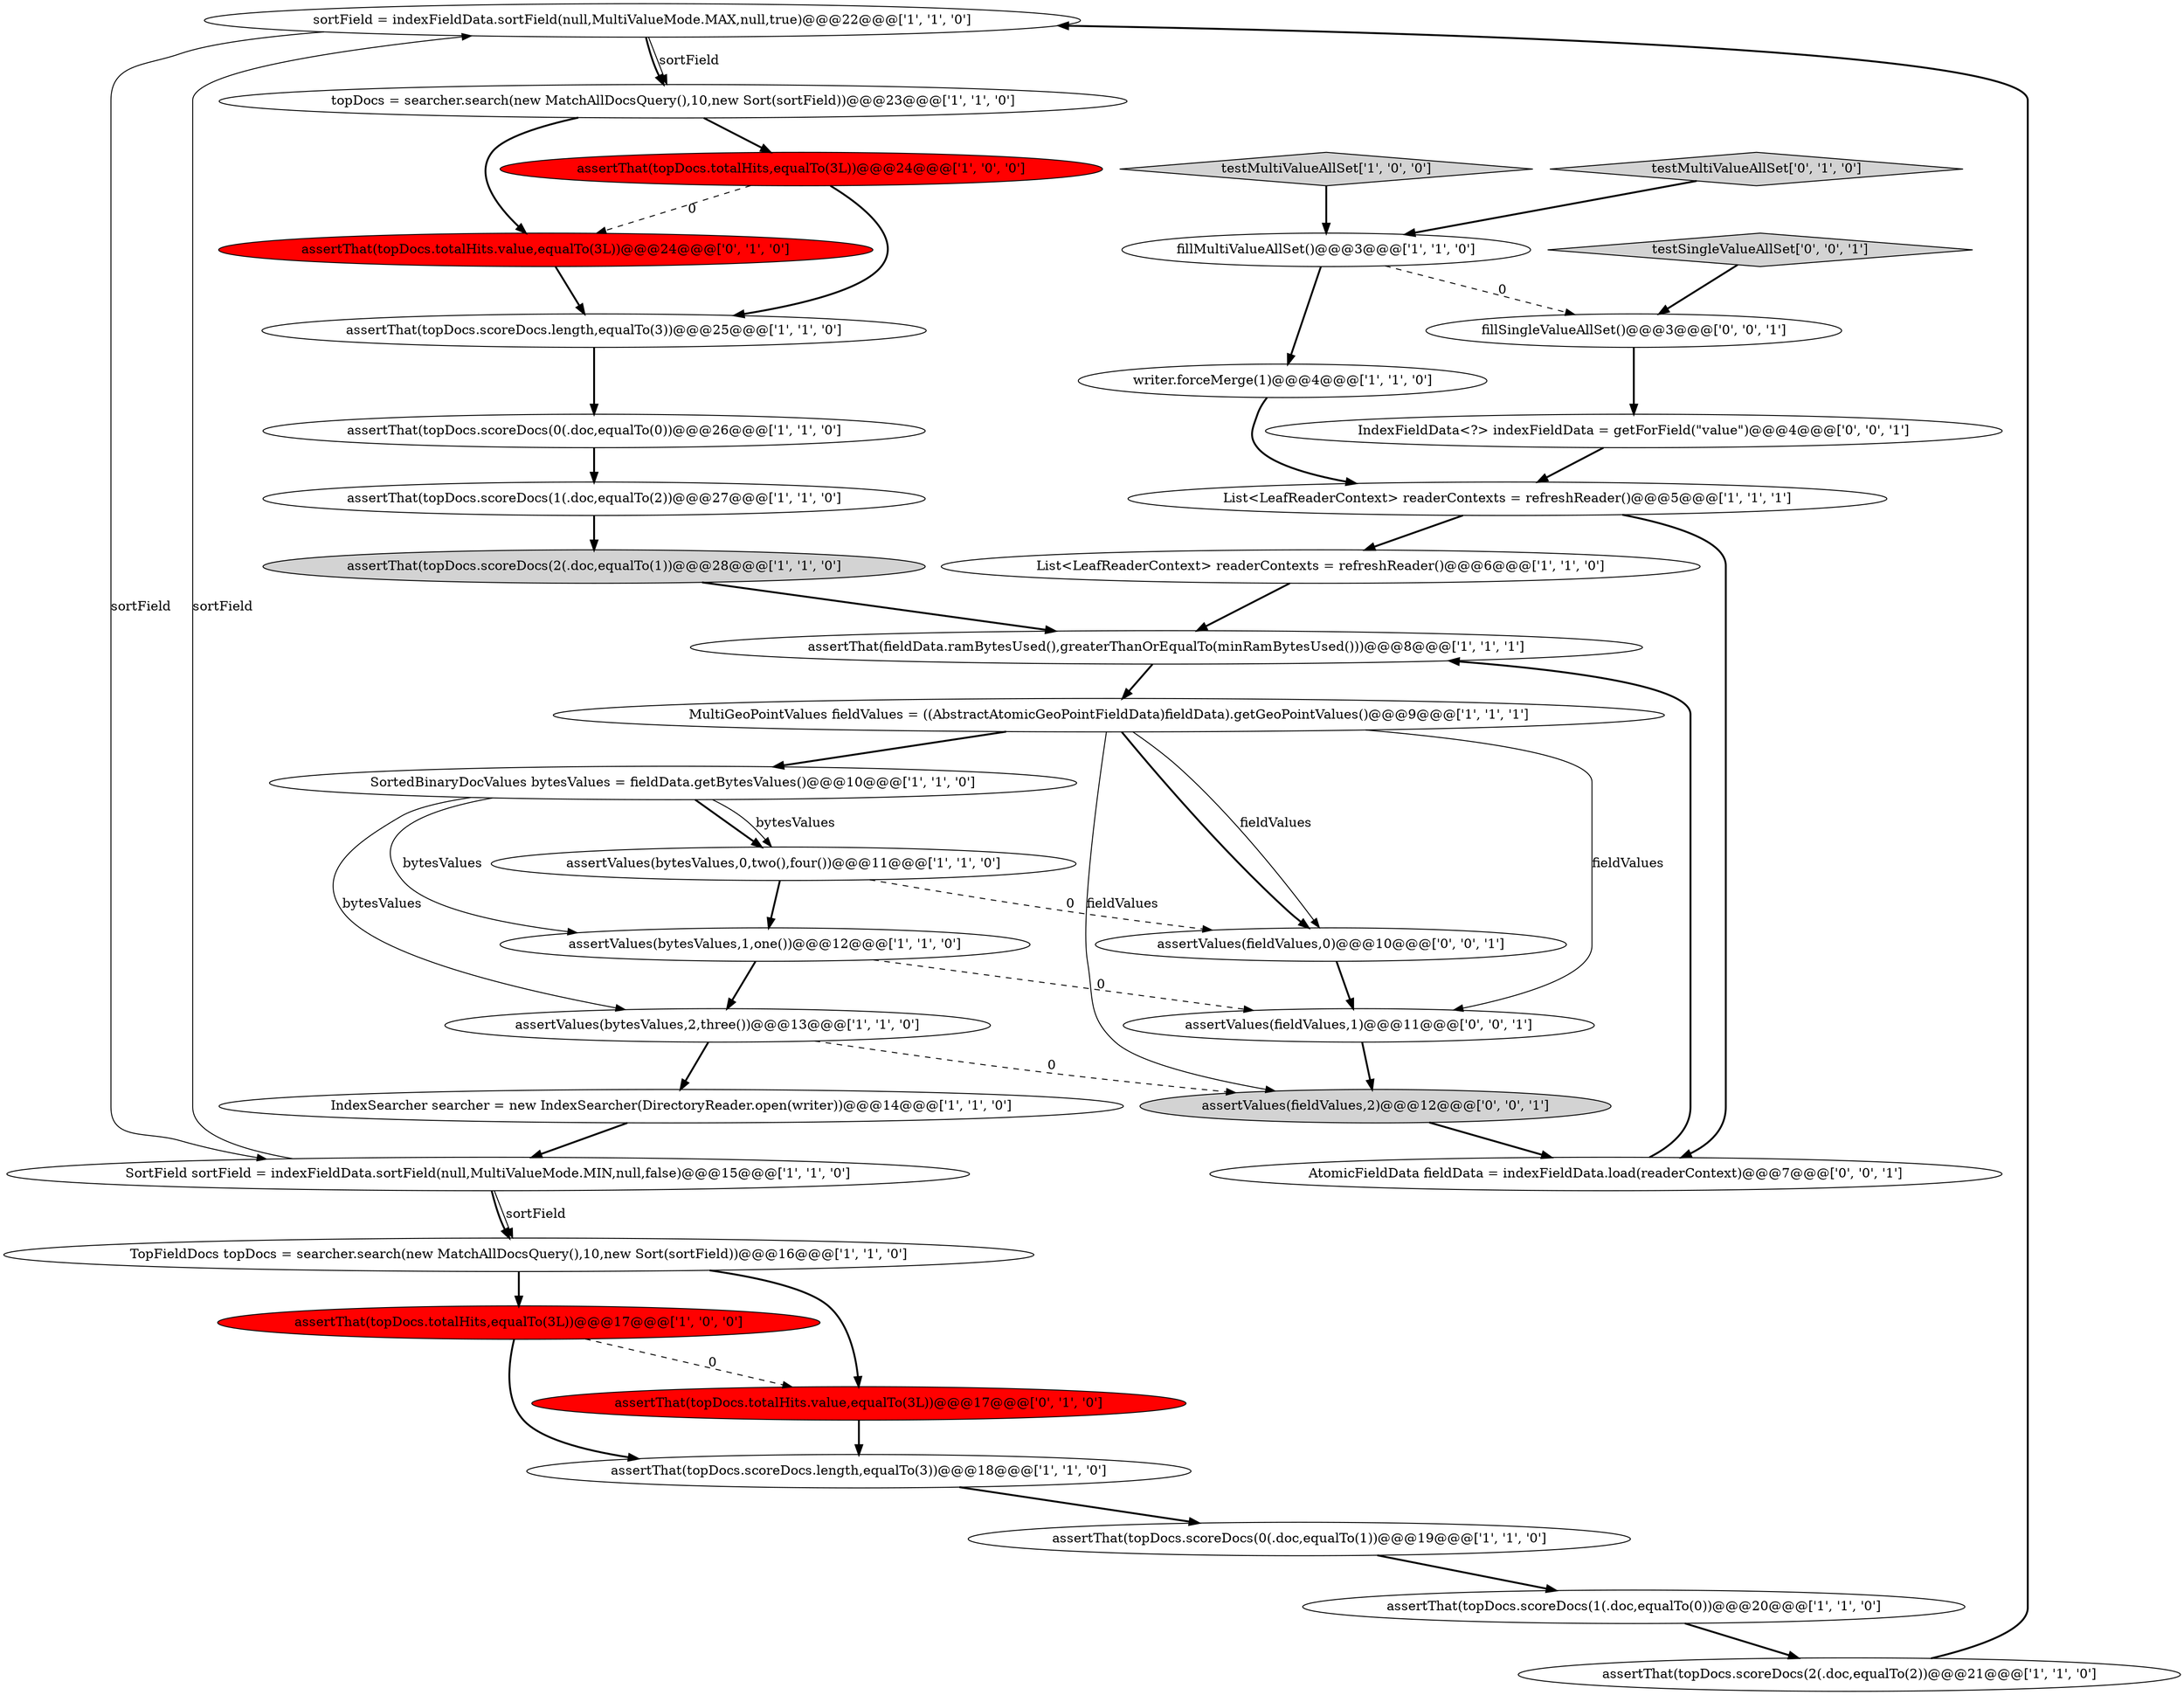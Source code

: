 digraph {
16 [style = filled, label = "sortField = indexFieldData.sortField(null,MultiValueMode.MAX,null,true)@@@22@@@['1', '1', '0']", fillcolor = white, shape = ellipse image = "AAA0AAABBB1BBB"];
26 [style = filled, label = "assertThat(topDocs.totalHits.value,equalTo(3L))@@@17@@@['0', '1', '0']", fillcolor = red, shape = ellipse image = "AAA1AAABBB2BBB"];
23 [style = filled, label = "assertThat(fieldData.ramBytesUsed(),greaterThanOrEqualTo(minRamBytesUsed()))@@@8@@@['1', '1', '1']", fillcolor = white, shape = ellipse image = "AAA0AAABBB1BBB"];
12 [style = filled, label = "assertThat(topDocs.totalHits,equalTo(3L))@@@24@@@['1', '0', '0']", fillcolor = red, shape = ellipse image = "AAA1AAABBB1BBB"];
32 [style = filled, label = "AtomicFieldData fieldData = indexFieldData.load(readerContext)@@@7@@@['0', '0', '1']", fillcolor = white, shape = ellipse image = "AAA0AAABBB3BBB"];
22 [style = filled, label = "assertThat(topDocs.scoreDocs(1(.doc,equalTo(0))@@@20@@@['1', '1', '0']", fillcolor = white, shape = ellipse image = "AAA0AAABBB1BBB"];
5 [style = filled, label = "List<LeafReaderContext> readerContexts = refreshReader()@@@6@@@['1', '1', '0']", fillcolor = white, shape = ellipse image = "AAA0AAABBB1BBB"];
31 [style = filled, label = "assertValues(fieldValues,1)@@@11@@@['0', '0', '1']", fillcolor = white, shape = ellipse image = "AAA0AAABBB3BBB"];
1 [style = filled, label = "SortField sortField = indexFieldData.sortField(null,MultiValueMode.MIN,null,false)@@@15@@@['1', '1', '0']", fillcolor = white, shape = ellipse image = "AAA0AAABBB1BBB"];
4 [style = filled, label = "assertThat(topDocs.totalHits,equalTo(3L))@@@17@@@['1', '0', '0']", fillcolor = red, shape = ellipse image = "AAA1AAABBB1BBB"];
33 [style = filled, label = "assertValues(fieldValues,2)@@@12@@@['0', '0', '1']", fillcolor = lightgray, shape = ellipse image = "AAA0AAABBB3BBB"];
13 [style = filled, label = "fillMultiValueAllSet()@@@3@@@['1', '1', '0']", fillcolor = white, shape = ellipse image = "AAA0AAABBB1BBB"];
15 [style = filled, label = "assertThat(topDocs.scoreDocs(1(.doc,equalTo(2))@@@27@@@['1', '1', '0']", fillcolor = white, shape = ellipse image = "AAA0AAABBB1BBB"];
3 [style = filled, label = "testMultiValueAllSet['1', '0', '0']", fillcolor = lightgray, shape = diamond image = "AAA0AAABBB1BBB"];
19 [style = filled, label = "assertThat(topDocs.scoreDocs(2(.doc,equalTo(1))@@@28@@@['1', '1', '0']", fillcolor = lightgray, shape = ellipse image = "AAA0AAABBB1BBB"];
9 [style = filled, label = "assertThat(topDocs.scoreDocs.length,equalTo(3))@@@25@@@['1', '1', '0']", fillcolor = white, shape = ellipse image = "AAA0AAABBB1BBB"];
28 [style = filled, label = "assertThat(topDocs.totalHits.value,equalTo(3L))@@@24@@@['0', '1', '0']", fillcolor = red, shape = ellipse image = "AAA1AAABBB2BBB"];
35 [style = filled, label = "IndexFieldData<?> indexFieldData = getForField(\"value\")@@@4@@@['0', '0', '1']", fillcolor = white, shape = ellipse image = "AAA0AAABBB3BBB"];
27 [style = filled, label = "testMultiValueAllSet['0', '1', '0']", fillcolor = lightgray, shape = diamond image = "AAA0AAABBB2BBB"];
25 [style = filled, label = "IndexSearcher searcher = new IndexSearcher(DirectoryReader.open(writer))@@@14@@@['1', '1', '0']", fillcolor = white, shape = ellipse image = "AAA0AAABBB1BBB"];
6 [style = filled, label = "assertThat(topDocs.scoreDocs(2(.doc,equalTo(2))@@@21@@@['1', '1', '0']", fillcolor = white, shape = ellipse image = "AAA0AAABBB1BBB"];
11 [style = filled, label = "assertValues(bytesValues,1,one())@@@12@@@['1', '1', '0']", fillcolor = white, shape = ellipse image = "AAA0AAABBB1BBB"];
17 [style = filled, label = "topDocs = searcher.search(new MatchAllDocsQuery(),10,new Sort(sortField))@@@23@@@['1', '1', '0']", fillcolor = white, shape = ellipse image = "AAA0AAABBB1BBB"];
18 [style = filled, label = "assertThat(topDocs.scoreDocs.length,equalTo(3))@@@18@@@['1', '1', '0']", fillcolor = white, shape = ellipse image = "AAA0AAABBB1BBB"];
10 [style = filled, label = "assertValues(bytesValues,2,three())@@@13@@@['1', '1', '0']", fillcolor = white, shape = ellipse image = "AAA0AAABBB1BBB"];
20 [style = filled, label = "assertThat(topDocs.scoreDocs(0(.doc,equalTo(1))@@@19@@@['1', '1', '0']", fillcolor = white, shape = ellipse image = "AAA0AAABBB1BBB"];
2 [style = filled, label = "MultiGeoPointValues fieldValues = ((AbstractAtomicGeoPointFieldData)fieldData).getGeoPointValues()@@@9@@@['1', '1', '1']", fillcolor = white, shape = ellipse image = "AAA0AAABBB1BBB"];
24 [style = filled, label = "assertValues(bytesValues,0,two(),four())@@@11@@@['1', '1', '0']", fillcolor = white, shape = ellipse image = "AAA0AAABBB1BBB"];
29 [style = filled, label = "fillSingleValueAllSet()@@@3@@@['0', '0', '1']", fillcolor = white, shape = ellipse image = "AAA0AAABBB3BBB"];
14 [style = filled, label = "SortedBinaryDocValues bytesValues = fieldData.getBytesValues()@@@10@@@['1', '1', '0']", fillcolor = white, shape = ellipse image = "AAA0AAABBB1BBB"];
30 [style = filled, label = "assertValues(fieldValues,0)@@@10@@@['0', '0', '1']", fillcolor = white, shape = ellipse image = "AAA0AAABBB3BBB"];
7 [style = filled, label = "List<LeafReaderContext> readerContexts = refreshReader()@@@5@@@['1', '1', '1']", fillcolor = white, shape = ellipse image = "AAA0AAABBB1BBB"];
21 [style = filled, label = "writer.forceMerge(1)@@@4@@@['1', '1', '0']", fillcolor = white, shape = ellipse image = "AAA0AAABBB1BBB"];
8 [style = filled, label = "TopFieldDocs topDocs = searcher.search(new MatchAllDocsQuery(),10,new Sort(sortField))@@@16@@@['1', '1', '0']", fillcolor = white, shape = ellipse image = "AAA0AAABBB1BBB"];
0 [style = filled, label = "assertThat(topDocs.scoreDocs(0(.doc,equalTo(0))@@@26@@@['1', '1', '0']", fillcolor = white, shape = ellipse image = "AAA0AAABBB1BBB"];
34 [style = filled, label = "testSingleValueAllSet['0', '0', '1']", fillcolor = lightgray, shape = diamond image = "AAA0AAABBB3BBB"];
27->13 [style = bold, label=""];
14->24 [style = bold, label=""];
34->29 [style = bold, label=""];
7->32 [style = bold, label=""];
25->1 [style = bold, label=""];
1->8 [style = bold, label=""];
32->23 [style = bold, label=""];
9->0 [style = bold, label=""];
5->23 [style = bold, label=""];
13->29 [style = dashed, label="0"];
14->24 [style = solid, label="bytesValues"];
28->9 [style = bold, label=""];
10->33 [style = dashed, label="0"];
4->18 [style = bold, label=""];
4->26 [style = dashed, label="0"];
16->17 [style = bold, label=""];
24->30 [style = dashed, label="0"];
15->19 [style = bold, label=""];
12->9 [style = bold, label=""];
16->1 [style = solid, label="sortField"];
0->15 [style = bold, label=""];
14->10 [style = solid, label="bytesValues"];
20->22 [style = bold, label=""];
1->8 [style = solid, label="sortField"];
18->20 [style = bold, label=""];
2->33 [style = solid, label="fieldValues"];
7->5 [style = bold, label=""];
17->12 [style = bold, label=""];
17->28 [style = bold, label=""];
14->11 [style = solid, label="bytesValues"];
10->25 [style = bold, label=""];
11->31 [style = dashed, label="0"];
11->10 [style = bold, label=""];
24->11 [style = bold, label=""];
6->16 [style = bold, label=""];
19->23 [style = bold, label=""];
30->31 [style = bold, label=""];
31->33 [style = bold, label=""];
2->14 [style = bold, label=""];
12->28 [style = dashed, label="0"];
3->13 [style = bold, label=""];
21->7 [style = bold, label=""];
33->32 [style = bold, label=""];
23->2 [style = bold, label=""];
29->35 [style = bold, label=""];
8->4 [style = bold, label=""];
2->30 [style = bold, label=""];
13->21 [style = bold, label=""];
2->30 [style = solid, label="fieldValues"];
16->17 [style = solid, label="sortField"];
35->7 [style = bold, label=""];
1->16 [style = solid, label="sortField"];
2->31 [style = solid, label="fieldValues"];
22->6 [style = bold, label=""];
26->18 [style = bold, label=""];
8->26 [style = bold, label=""];
}
